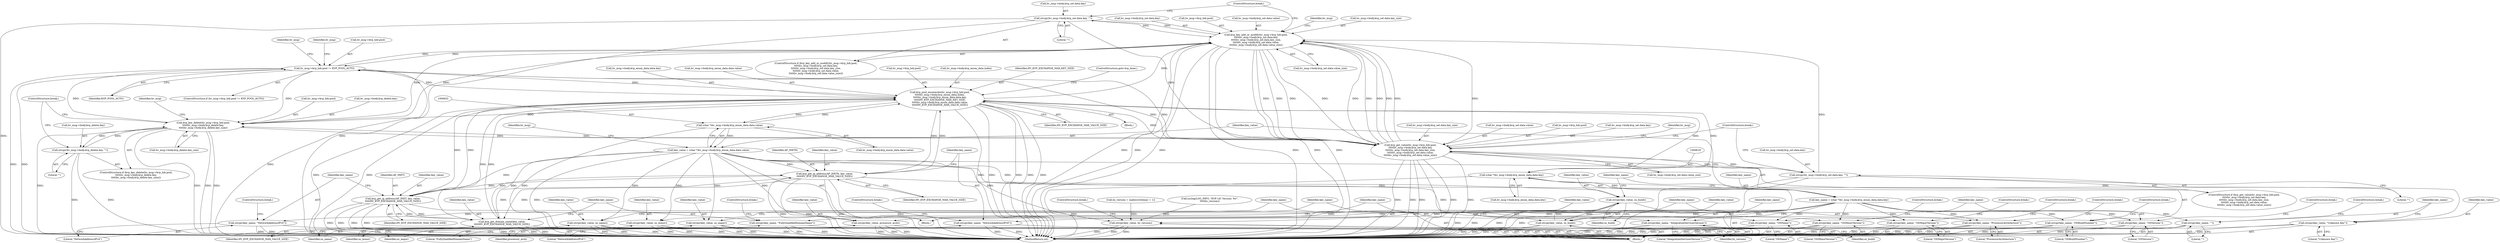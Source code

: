 digraph "0_linux_bcc2c9c3fff859e0eb019fe6fec26f9b8eba795c@API" {
"1000455" [label="(Call,strcpy(hv_msg->body.kvp_set.data.key, \"\"))"];
"1000413" [label="(Call,kvp_key_add_or_modify(hv_msg->kvp_hdr.pool,\n\t\t\t\t\thv_msg->body.kvp_set.data.key,\n\t\t\t\t\thv_msg->body.kvp_set.data.key_size,\n\t\t\t\t\thv_msg->body.kvp_set.data.value,\n\t\t\t\t\thv_msg->body.kvp_set.data.value_size))"];
"1000567" [label="(Call,hv_msg->kvp_hdr.pool != KVP_POOL_AUTO)"];
"1000525" [label="(Call,kvp_key_delete(hv_msg->kvp_hdr.pool,\n\t\t\t\t\thv_msg->body.kvp_delete.key,\n\t\t\t\t\thv_msg->body.kvp_delete.key_size))"];
"1000575" [label="(Call,kvp_pool_enumerate(hv_msg->kvp_hdr.pool,\n\t\t\t\t\thv_msg->body.kvp_enum_data.index,\n\t\t\t\t\thv_msg->body.kvp_enum_data.data.key,\n\t\t\t\t\tHV_KVP_EXCHANGE_MAX_KEY_SIZE,\n\t\t\t\t\thv_msg->body.kvp_enum_data.data.value,\n\t\t\t\t\tHV_KVP_EXCHANGE_MAX_VALUE_SIZE))"];
"1000618" [label="(Call,(char *)hv_msg->body.kvp_enum_data.data.key)"];
"1000631" [label="(Call,(char *)hv_msg->body.kvp_enum_data.data.value)"];
"1000677" [label="(Call,kvp_get_ip_address(AF_INET6, key_value,\n\t\t\t\t\tHV_KVP_EXCHANGE_MAX_VALUE_SIZE))"];
"1000629" [label="(Call,key_value = (char *)hv_msg->body.kvp_enum_data.data.value)"];
"1000668" [label="(Call,kvp_get_ip_address(AF_INET, key_value,\n\t\t\t\t\tHV_KVP_EXCHANGE_MAX_VALUE_SIZE))"];
"1000652" [label="(Call,kvp_get_domain_name(key_value,\n\t\t\t\t\tHV_KVP_EXCHANGE_MAX_VALUE_SIZE))"];
"1000469" [label="(Call,kvp_get_value(hv_msg->kvp_hdr.pool,\n\t\t\t\t\thv_msg->body.kvp_set.data.key,\n\t\t\t\t\thv_msg->body.kvp_set.data.key_size,\n\t\t\t\t\thv_msg->body.kvp_set.data.value,\n\t\t\t\t\thv_msg->body.kvp_set.data.value_size))"];
"1000511" [label="(Call,strcpy(hv_msg->body.kvp_set.data.key, \"\"))"];
"1000455" [label="(Call,strcpy(hv_msg->body.kvp_set.data.key, \"\"))"];
"1000545" [label="(Call,strcpy(hv_msg->body.kvp_delete.key, \"\"))"];
"1000616" [label="(Call,key_name = (char *)hv_msg->body.kvp_enum_data.data.key)"];
"1000655" [label="(Call,strcpy(key_name, \"FullyQualifiedDomainName\"))"];
"1000660" [label="(Call,strcpy(key_name, \"IntegrationServicesVersion\"))"];
"1000672" [label="(Call,strcpy(key_name, \"NetworkAddressIPv4\"))"];
"1000681" [label="(Call,strcpy(key_name, \"NetworkAddressIPv6\"))"];
"1000689" [label="(Call,strcpy(key_name, \"OSBuildNumber\"))"];
"1000697" [label="(Call,strcpy(key_name, \"OSName\"))"];
"1000705" [label="(Call,strcpy(key_name, \"OSMajorVersion\"))"];
"1000713" [label="(Call,strcpy(key_name, \"OSMinorVersion\"))"];
"1000721" [label="(Call,strcpy(key_name, \"OSVersion\"))"];
"1000729" [label="(Call,strcpy(key_name, \"ProcessorArchitecture\"))"];
"1000737" [label="(Call,strcpy(key_name, \"\"))"];
"1000663" [label="(Call,strcpy(key_value, lic_version))"];
"1000686" [label="(Call,strcpy(key_value, os_build))"];
"1000718" [label="(Call,strcpy(key_value, os_build))"];
"1000694" [label="(Call,strcpy(key_value, os_name))"];
"1000702" [label="(Call,strcpy(key_value, os_major))"];
"1000710" [label="(Call,strcpy(key_value, os_minor))"];
"1000726" [label="(Call,strcpy(key_value, processor_arch))"];
"1000734" [label="(Call,strcpy(key_value, \"Unknown Key\"))"];
"1000694" [label="(Call,strcpy(key_value, os_name))"];
"1000704" [label="(Identifier,os_major)"];
"1000660" [label="(Call,strcpy(key_name, \"IntegrationServicesVersion\"))"];
"1000718" [label="(Call,strcpy(key_value, os_build))"];
"1000705" [label="(Call,strcpy(key_name, \"OSMajorVersion\"))"];
"1000484" [label="(Call,hv_msg->body.kvp_set.data.key_size)"];
"1000581" [label="(Call,hv_msg->body.kvp_enum_data.index)"];
"1000631" [label="(Call,(char *)hv_msg->body.kvp_enum_data.data.value)"];
"1000670" [label="(Identifier,key_value)"];
"1000597" [label="(Identifier,HV_KVP_EXCHANGE_MAX_KEY_SIZE)"];
"1000466" [label="(ControlStructure,break;)"];
"1000538" [label="(Call,hv_msg->body.kvp_delete.key_size)"];
"1000524" [label="(ControlStructure,if (kvp_key_delete(hv_msg->kvp_hdr.pool,\n\t\t\t\t\thv_msg->body.kvp_delete.key,\n\t\t\t\t\thv_msg->body.kvp_delete.key_size)))"];
"1000646" [label="(Identifier,hv_msg)"];
"1000608" [label="(ControlStructure,goto kvp_done;)"];
"1000630" [label="(Identifier,key_value)"];
"1000729" [label="(Call,strcpy(key_name, \"ProcessorArchitecture\"))"];
"1000578" [label="(Identifier,hv_msg)"];
"1000739" [label="(Literal,\"\")"];
"1000738" [label="(Identifier,key_name)"];
"1000678" [label="(Identifier,AF_INET6)"];
"1000734" [label="(Call,strcpy(key_value, \"Unknown Key\"))"];
"1000522" [label="(ControlStructure,break;)"];
"1000588" [label="(Call,hv_msg->body.kvp_enum_data.data.key)"];
"1000469" [label="(Call,kvp_get_value(hv_msg->kvp_hdr.pool,\n\t\t\t\t\thv_msg->body.kvp_set.data.key,\n\t\t\t\t\thv_msg->body.kvp_set.data.key_size,\n\t\t\t\t\thv_msg->body.kvp_set.data.value,\n\t\t\t\t\thv_msg->body.kvp_set.data.value_size))"];
"1000607" [label="(Identifier,HV_KVP_EXCHANGE_MAX_VALUE_SIZE)"];
"1000575" [label="(Call,kvp_pool_enumerate(hv_msg->kvp_hdr.pool,\n\t\t\t\t\thv_msg->body.kvp_enum_data.index,\n\t\t\t\t\thv_msg->body.kvp_enum_data.data.key,\n\t\t\t\t\tHV_KVP_EXCHANGE_MAX_KEY_SIZE,\n\t\t\t\t\thv_msg->body.kvp_enum_data.data.value,\n\t\t\t\t\tHV_KVP_EXCHANGE_MAX_VALUE_SIZE))"];
"1000677" [label="(Call,kvp_get_ip_address(AF_INET6, key_value,\n\t\t\t\t\tHV_KVP_EXCHANGE_MAX_VALUE_SIZE))"];
"1000700" [label="(ControlStructure,break;)"];
"1000723" [label="(Literal,\"OSVersion\")"];
"1000697" [label="(Call,strcpy(key_name, \"OSName\"))"];
"1000656" [label="(Identifier,key_name)"];
"1000493" [label="(Call,hv_msg->body.kvp_set.data.value)"];
"1000674" [label="(Literal,\"NetworkAddressIPv4\")"];
"1000652" [label="(Call,kvp_get_domain_name(key_value,\n\t\t\t\t\tHV_KVP_EXCHANGE_MAX_VALUE_SIZE))"];
"1000664" [label="(Identifier,key_value)"];
"1000657" [label="(Literal,\"FullyQualifiedDomainName\")"];
"1000567" [label="(Call,hv_msg->kvp_hdr.pool != KVP_POOL_AUTO)"];
"1000460" [label="(Identifier,hv_msg)"];
"1000732" [label="(ControlStructure,break;)"];
"1000388" [label="(Call,lic_version = malloc(strlen(p) + 1))"];
"1000663" [label="(Call,strcpy(key_value, lic_version))"];
"1000633" [label="(Call,hv_msg->body.kvp_enum_data.data.value)"];
"1000675" [label="(ControlStructure,break;)"];
"1000690" [label="(Identifier,key_name)"];
"1000691" [label="(Literal,\"OSBuildNumber\")"];
"1000661" [label="(Identifier,key_name)"];
"1000658" [label="(ControlStructure,break;)"];
"1000731" [label="(Literal,\"ProcessorArchitecture\")"];
"1000699" [label="(Literal,\"OSName\")"];
"1000784" [label="(MethodReturn,int)"];
"1000721" [label="(Call,strcpy(key_name, \"OSVersion\"))"];
"1000713" [label="(Call,strcpy(key_name, \"OSMinorVersion\"))"];
"1000720" [label="(Identifier,os_build)"];
"1000696" [label="(Identifier,os_name)"];
"1000545" [label="(Call,strcpy(hv_msg->body.kvp_delete.key, \"\"))"];
"1000681" [label="(Call,strcpy(key_name, \"NetworkAddressIPv6\"))"];
"1000554" [label="(ControlStructure,break;)"];
"1000288" [label="(Block,)"];
"1000662" [label="(Literal,\"IntegrationServicesVersion\")"];
"1000401" [label="(Call,syslog(LOG_INFO, \"KVP LIC Version: %s\",\n\t\t\t\t\tlic_version))"];
"1000568" [label="(Call,hv_msg->kvp_hdr.pool)"];
"1000728" [label="(Identifier,processor_arch)"];
"1000689" [label="(Call,strcpy(key_name, \"OSBuildNumber\"))"];
"1000703" [label="(Identifier,key_value)"];
"1000671" [label="(Identifier,HV_KVP_EXCHANGE_MAX_VALUE_SIZE)"];
"1000549" [label="(Identifier,hv_msg)"];
"1000428" [label="(Call,hv_msg->body.kvp_set.data.key_size)"];
"1000715" [label="(Literal,\"OSMinorVersion\")"];
"1000727" [label="(Identifier,key_value)"];
"1000673" [label="(Identifier,key_name)"];
"1000465" [label="(Literal,\"\")"];
"1000714" [label="(Identifier,key_name)"];
"1000737" [label="(Call,strcpy(key_name, \"\"))"];
"1000726" [label="(Call,strcpy(key_value, processor_arch))"];
"1000686" [label="(Call,strcpy(key_value, os_build))"];
"1000665" [label="(Identifier,lic_version)"];
"1000682" [label="(Identifier,key_name)"];
"1000684" [label="(ControlStructure,break;)"];
"1000688" [label="(Identifier,os_build)"];
"1000687" [label="(Identifier,key_value)"];
"1000669" [label="(Identifier,AF_INET)"];
"1000512" [label="(Call,hv_msg->body.kvp_set.data.key)"];
"1000698" [label="(Identifier,key_name)"];
"1000526" [label="(Call,hv_msg->kvp_hdr.pool)"];
"1000468" [label="(ControlStructure,if (kvp_get_value(hv_msg->kvp_hdr.pool,\n\t\t\t\t\thv_msg->body.kvp_set.data.key,\n\t\t\t\t\thv_msg->body.kvp_set.data.key_size,\n\t\t\t\t\thv_msg->body.kvp_set.data.value,\n\t\t\t\t\thv_msg->body.kvp_set.data.value_size)))"];
"1000719" [label="(Identifier,key_value)"];
"1000598" [label="(Call,hv_msg->body.kvp_enum_data.data.value)"];
"1000683" [label="(Literal,\"NetworkAddressIPv6\")"];
"1000707" [label="(Literal,\"OSMajorVersion\")"];
"1000702" [label="(Call,strcpy(key_value, os_major))"];
"1000412" [label="(ControlStructure,if (kvp_key_add_or_modify(hv_msg->kvp_hdr.pool,\n\t\t\t\t\thv_msg->body.kvp_set.data.key,\n\t\t\t\t\thv_msg->body.kvp_set.data.key_size,\n\t\t\t\t\thv_msg->body.kvp_set.data.value,\n\t\t\t\t\thv_msg->body.kvp_set.data.value_size)))"];
"1000692" [label="(ControlStructure,break;)"];
"1000419" [label="(Call,hv_msg->body.kvp_set.data.key)"];
"1000629" [label="(Call,key_value = (char *)hv_msg->body.kvp_enum_data.data.value)"];
"1000616" [label="(Call,key_name = (char *)hv_msg->body.kvp_enum_data.data.key)"];
"1000618" [label="(Call,(char *)hv_msg->body.kvp_enum_data.data.key)"];
"1000576" [label="(Call,hv_msg->kvp_hdr.pool)"];
"1000710" [label="(Call,strcpy(key_value, os_minor))"];
"1000735" [label="(Identifier,key_value)"];
"1000414" [label="(Call,hv_msg->kvp_hdr.pool)"];
"1000446" [label="(Call,hv_msg->body.kvp_set.data.value_size)"];
"1000525" [label="(Call,kvp_key_delete(hv_msg->kvp_hdr.pool,\n\t\t\t\t\thv_msg->body.kvp_delete.key,\n\t\t\t\t\thv_msg->body.kvp_delete.key_size))"];
"1000617" [label="(Identifier,key_name)"];
"1000736" [label="(Literal,\"Unknown Key\")"];
"1000470" [label="(Call,hv_msg->kvp_hdr.pool)"];
"1000456" [label="(Call,hv_msg->body.kvp_set.data.key)"];
"1000475" [label="(Call,hv_msg->body.kvp_set.data.key)"];
"1000740" [label="(ControlStructure,break;)"];
"1000654" [label="(Identifier,HV_KVP_EXCHANGE_MAX_VALUE_SIZE)"];
"1000610" [label="(Identifier,hv_msg)"];
"1000672" [label="(Call,strcpy(key_name, \"NetworkAddressIPv4\"))"];
"1000650" [label="(Block,)"];
"1000708" [label="(ControlStructure,break;)"];
"1000553" [label="(Literal,\"\")"];
"1000502" [label="(Call,hv_msg->body.kvp_set.data.value_size)"];
"1000711" [label="(Identifier,key_value)"];
"1000573" [label="(Identifier,KVP_POOL_AUTO)"];
"1000680" [label="(Identifier,HV_KVP_EXCHANGE_MAX_VALUE_SIZE)"];
"1000724" [label="(ControlStructure,break;)"];
"1000668" [label="(Call,kvp_get_ip_address(AF_INET, key_value,\n\t\t\t\t\tHV_KVP_EXCHANGE_MAX_VALUE_SIZE))"];
"1000516" [label="(Identifier,hv_msg)"];
"1000455" [label="(Call,strcpy(hv_msg->body.kvp_set.data.key, \"\"))"];
"1000531" [label="(Call,hv_msg->body.kvp_delete.key)"];
"1000546" [label="(Call,hv_msg->body.kvp_delete.key)"];
"1000695" [label="(Identifier,key_value)"];
"1000437" [label="(Call,hv_msg->body.kvp_set.data.value)"];
"1000706" [label="(Identifier,key_name)"];
"1000730" [label="(Identifier,key_name)"];
"1000511" [label="(Call,strcpy(hv_msg->body.kvp_set.data.key, \"\"))"];
"1000712" [label="(Identifier,os_minor)"];
"1000566" [label="(ControlStructure,if (hv_msg->kvp_hdr.pool != KVP_POOL_AUTO))"];
"1000653" [label="(Identifier,key_value)"];
"1000413" [label="(Call,kvp_key_add_or_modify(hv_msg->kvp_hdr.pool,\n\t\t\t\t\thv_msg->body.kvp_set.data.key,\n\t\t\t\t\thv_msg->body.kvp_set.data.key_size,\n\t\t\t\t\thv_msg->body.kvp_set.data.value,\n\t\t\t\t\thv_msg->body.kvp_set.data.value_size))"];
"1000620" [label="(Call,hv_msg->body.kvp_enum_data.data.key)"];
"1000574" [label="(Block,)"];
"1000521" [label="(Literal,\"\")"];
"1000655" [label="(Call,strcpy(key_name, \"FullyQualifiedDomainName\"))"];
"1000722" [label="(Identifier,key_name)"];
"1000666" [label="(ControlStructure,break;)"];
"1000716" [label="(ControlStructure,break;)"];
"1000679" [label="(Identifier,key_value)"];
"1000455" -> "1000412"  [label="AST: "];
"1000455" -> "1000465"  [label="CFG: "];
"1000456" -> "1000455"  [label="AST: "];
"1000465" -> "1000455"  [label="AST: "];
"1000466" -> "1000455"  [label="CFG: "];
"1000455" -> "1000784"  [label="DDG: "];
"1000455" -> "1000784"  [label="DDG: "];
"1000455" -> "1000413"  [label="DDG: "];
"1000413" -> "1000455"  [label="DDG: "];
"1000455" -> "1000469"  [label="DDG: "];
"1000413" -> "1000412"  [label="AST: "];
"1000413" -> "1000446"  [label="CFG: "];
"1000414" -> "1000413"  [label="AST: "];
"1000419" -> "1000413"  [label="AST: "];
"1000428" -> "1000413"  [label="AST: "];
"1000437" -> "1000413"  [label="AST: "];
"1000446" -> "1000413"  [label="AST: "];
"1000460" -> "1000413"  [label="CFG: "];
"1000466" -> "1000413"  [label="CFG: "];
"1000413" -> "1000784"  [label="DDG: "];
"1000413" -> "1000784"  [label="DDG: "];
"1000413" -> "1000784"  [label="DDG: "];
"1000413" -> "1000784"  [label="DDG: "];
"1000413" -> "1000784"  [label="DDG: "];
"1000413" -> "1000784"  [label="DDG: "];
"1000567" -> "1000413"  [label="DDG: "];
"1000525" -> "1000413"  [label="DDG: "];
"1000575" -> "1000413"  [label="DDG: "];
"1000469" -> "1000413"  [label="DDG: "];
"1000469" -> "1000413"  [label="DDG: "];
"1000469" -> "1000413"  [label="DDG: "];
"1000469" -> "1000413"  [label="DDG: "];
"1000469" -> "1000413"  [label="DDG: "];
"1000511" -> "1000413"  [label="DDG: "];
"1000413" -> "1000469"  [label="DDG: "];
"1000413" -> "1000469"  [label="DDG: "];
"1000413" -> "1000469"  [label="DDG: "];
"1000413" -> "1000469"  [label="DDG: "];
"1000413" -> "1000469"  [label="DDG: "];
"1000413" -> "1000525"  [label="DDG: "];
"1000413" -> "1000567"  [label="DDG: "];
"1000567" -> "1000566"  [label="AST: "];
"1000567" -> "1000573"  [label="CFG: "];
"1000568" -> "1000567"  [label="AST: "];
"1000573" -> "1000567"  [label="AST: "];
"1000578" -> "1000567"  [label="CFG: "];
"1000610" -> "1000567"  [label="CFG: "];
"1000567" -> "1000784"  [label="DDG: "];
"1000567" -> "1000784"  [label="DDG: "];
"1000567" -> "1000784"  [label="DDG: "];
"1000567" -> "1000469"  [label="DDG: "];
"1000567" -> "1000525"  [label="DDG: "];
"1000525" -> "1000567"  [label="DDG: "];
"1000575" -> "1000567"  [label="DDG: "];
"1000469" -> "1000567"  [label="DDG: "];
"1000567" -> "1000575"  [label="DDG: "];
"1000525" -> "1000524"  [label="AST: "];
"1000525" -> "1000538"  [label="CFG: "];
"1000526" -> "1000525"  [label="AST: "];
"1000531" -> "1000525"  [label="AST: "];
"1000538" -> "1000525"  [label="AST: "];
"1000549" -> "1000525"  [label="CFG: "];
"1000554" -> "1000525"  [label="CFG: "];
"1000525" -> "1000784"  [label="DDG: "];
"1000525" -> "1000784"  [label="DDG: "];
"1000525" -> "1000784"  [label="DDG: "];
"1000525" -> "1000784"  [label="DDG: "];
"1000525" -> "1000469"  [label="DDG: "];
"1000575" -> "1000525"  [label="DDG: "];
"1000469" -> "1000525"  [label="DDG: "];
"1000545" -> "1000525"  [label="DDG: "];
"1000525" -> "1000545"  [label="DDG: "];
"1000575" -> "1000574"  [label="AST: "];
"1000575" -> "1000607"  [label="CFG: "];
"1000576" -> "1000575"  [label="AST: "];
"1000581" -> "1000575"  [label="AST: "];
"1000588" -> "1000575"  [label="AST: "];
"1000597" -> "1000575"  [label="AST: "];
"1000598" -> "1000575"  [label="AST: "];
"1000607" -> "1000575"  [label="AST: "];
"1000608" -> "1000575"  [label="CFG: "];
"1000575" -> "1000784"  [label="DDG: "];
"1000575" -> "1000784"  [label="DDG: "];
"1000575" -> "1000784"  [label="DDG: "];
"1000575" -> "1000784"  [label="DDG: "];
"1000575" -> "1000784"  [label="DDG: "];
"1000575" -> "1000784"  [label="DDG: "];
"1000575" -> "1000784"  [label="DDG: "];
"1000575" -> "1000469"  [label="DDG: "];
"1000618" -> "1000575"  [label="DDG: "];
"1000631" -> "1000575"  [label="DDG: "];
"1000677" -> "1000575"  [label="DDG: "];
"1000668" -> "1000575"  [label="DDG: "];
"1000652" -> "1000575"  [label="DDG: "];
"1000575" -> "1000618"  [label="DDG: "];
"1000575" -> "1000631"  [label="DDG: "];
"1000575" -> "1000652"  [label="DDG: "];
"1000575" -> "1000668"  [label="DDG: "];
"1000575" -> "1000677"  [label="DDG: "];
"1000618" -> "1000616"  [label="AST: "];
"1000618" -> "1000620"  [label="CFG: "];
"1000619" -> "1000618"  [label="AST: "];
"1000620" -> "1000618"  [label="AST: "];
"1000616" -> "1000618"  [label="CFG: "];
"1000618" -> "1000784"  [label="DDG: "];
"1000618" -> "1000616"  [label="DDG: "];
"1000631" -> "1000629"  [label="AST: "];
"1000631" -> "1000633"  [label="CFG: "];
"1000632" -> "1000631"  [label="AST: "];
"1000633" -> "1000631"  [label="AST: "];
"1000629" -> "1000631"  [label="CFG: "];
"1000631" -> "1000784"  [label="DDG: "];
"1000631" -> "1000629"  [label="DDG: "];
"1000677" -> "1000650"  [label="AST: "];
"1000677" -> "1000680"  [label="CFG: "];
"1000678" -> "1000677"  [label="AST: "];
"1000679" -> "1000677"  [label="AST: "];
"1000680" -> "1000677"  [label="AST: "];
"1000682" -> "1000677"  [label="CFG: "];
"1000677" -> "1000784"  [label="DDG: "];
"1000677" -> "1000784"  [label="DDG: "];
"1000677" -> "1000784"  [label="DDG: "];
"1000677" -> "1000784"  [label="DDG: "];
"1000677" -> "1000652"  [label="DDG: "];
"1000677" -> "1000668"  [label="DDG: "];
"1000629" -> "1000677"  [label="DDG: "];
"1000668" -> "1000677"  [label="DDG: "];
"1000652" -> "1000677"  [label="DDG: "];
"1000629" -> "1000288"  [label="AST: "];
"1000630" -> "1000629"  [label="AST: "];
"1000646" -> "1000629"  [label="CFG: "];
"1000629" -> "1000784"  [label="DDG: "];
"1000629" -> "1000652"  [label="DDG: "];
"1000629" -> "1000663"  [label="DDG: "];
"1000629" -> "1000668"  [label="DDG: "];
"1000629" -> "1000686"  [label="DDG: "];
"1000629" -> "1000694"  [label="DDG: "];
"1000629" -> "1000702"  [label="DDG: "];
"1000629" -> "1000710"  [label="DDG: "];
"1000629" -> "1000718"  [label="DDG: "];
"1000629" -> "1000726"  [label="DDG: "];
"1000629" -> "1000734"  [label="DDG: "];
"1000668" -> "1000650"  [label="AST: "];
"1000668" -> "1000671"  [label="CFG: "];
"1000669" -> "1000668"  [label="AST: "];
"1000670" -> "1000668"  [label="AST: "];
"1000671" -> "1000668"  [label="AST: "];
"1000673" -> "1000668"  [label="CFG: "];
"1000668" -> "1000784"  [label="DDG: "];
"1000668" -> "1000784"  [label="DDG: "];
"1000668" -> "1000784"  [label="DDG: "];
"1000668" -> "1000784"  [label="DDG: "];
"1000668" -> "1000652"  [label="DDG: "];
"1000652" -> "1000668"  [label="DDG: "];
"1000652" -> "1000650"  [label="AST: "];
"1000652" -> "1000654"  [label="CFG: "];
"1000653" -> "1000652"  [label="AST: "];
"1000654" -> "1000652"  [label="AST: "];
"1000656" -> "1000652"  [label="CFG: "];
"1000652" -> "1000784"  [label="DDG: "];
"1000652" -> "1000784"  [label="DDG: "];
"1000652" -> "1000784"  [label="DDG: "];
"1000469" -> "1000468"  [label="AST: "];
"1000469" -> "1000502"  [label="CFG: "];
"1000470" -> "1000469"  [label="AST: "];
"1000475" -> "1000469"  [label="AST: "];
"1000484" -> "1000469"  [label="AST: "];
"1000493" -> "1000469"  [label="AST: "];
"1000502" -> "1000469"  [label="AST: "];
"1000516" -> "1000469"  [label="CFG: "];
"1000522" -> "1000469"  [label="CFG: "];
"1000469" -> "1000784"  [label="DDG: "];
"1000469" -> "1000784"  [label="DDG: "];
"1000469" -> "1000784"  [label="DDG: "];
"1000469" -> "1000784"  [label="DDG: "];
"1000469" -> "1000784"  [label="DDG: "];
"1000469" -> "1000784"  [label="DDG: "];
"1000511" -> "1000469"  [label="DDG: "];
"1000469" -> "1000511"  [label="DDG: "];
"1000511" -> "1000468"  [label="AST: "];
"1000511" -> "1000521"  [label="CFG: "];
"1000512" -> "1000511"  [label="AST: "];
"1000521" -> "1000511"  [label="AST: "];
"1000522" -> "1000511"  [label="CFG: "];
"1000511" -> "1000784"  [label="DDG: "];
"1000511" -> "1000784"  [label="DDG: "];
"1000545" -> "1000524"  [label="AST: "];
"1000545" -> "1000553"  [label="CFG: "];
"1000546" -> "1000545"  [label="AST: "];
"1000553" -> "1000545"  [label="AST: "];
"1000554" -> "1000545"  [label="CFG: "];
"1000545" -> "1000784"  [label="DDG: "];
"1000545" -> "1000784"  [label="DDG: "];
"1000616" -> "1000288"  [label="AST: "];
"1000617" -> "1000616"  [label="AST: "];
"1000630" -> "1000616"  [label="CFG: "];
"1000616" -> "1000784"  [label="DDG: "];
"1000616" -> "1000655"  [label="DDG: "];
"1000616" -> "1000660"  [label="DDG: "];
"1000616" -> "1000672"  [label="DDG: "];
"1000616" -> "1000681"  [label="DDG: "];
"1000616" -> "1000689"  [label="DDG: "];
"1000616" -> "1000697"  [label="DDG: "];
"1000616" -> "1000705"  [label="DDG: "];
"1000616" -> "1000713"  [label="DDG: "];
"1000616" -> "1000721"  [label="DDG: "];
"1000616" -> "1000729"  [label="DDG: "];
"1000616" -> "1000737"  [label="DDG: "];
"1000655" -> "1000650"  [label="AST: "];
"1000655" -> "1000657"  [label="CFG: "];
"1000656" -> "1000655"  [label="AST: "];
"1000657" -> "1000655"  [label="AST: "];
"1000658" -> "1000655"  [label="CFG: "];
"1000655" -> "1000784"  [label="DDG: "];
"1000655" -> "1000784"  [label="DDG: "];
"1000660" -> "1000650"  [label="AST: "];
"1000660" -> "1000662"  [label="CFG: "];
"1000661" -> "1000660"  [label="AST: "];
"1000662" -> "1000660"  [label="AST: "];
"1000664" -> "1000660"  [label="CFG: "];
"1000660" -> "1000784"  [label="DDG: "];
"1000660" -> "1000784"  [label="DDG: "];
"1000672" -> "1000650"  [label="AST: "];
"1000672" -> "1000674"  [label="CFG: "];
"1000673" -> "1000672"  [label="AST: "];
"1000674" -> "1000672"  [label="AST: "];
"1000675" -> "1000672"  [label="CFG: "];
"1000672" -> "1000784"  [label="DDG: "];
"1000672" -> "1000784"  [label="DDG: "];
"1000681" -> "1000650"  [label="AST: "];
"1000681" -> "1000683"  [label="CFG: "];
"1000682" -> "1000681"  [label="AST: "];
"1000683" -> "1000681"  [label="AST: "];
"1000684" -> "1000681"  [label="CFG: "];
"1000681" -> "1000784"  [label="DDG: "];
"1000681" -> "1000784"  [label="DDG: "];
"1000689" -> "1000650"  [label="AST: "];
"1000689" -> "1000691"  [label="CFG: "];
"1000690" -> "1000689"  [label="AST: "];
"1000691" -> "1000689"  [label="AST: "];
"1000692" -> "1000689"  [label="CFG: "];
"1000689" -> "1000784"  [label="DDG: "];
"1000689" -> "1000784"  [label="DDG: "];
"1000697" -> "1000650"  [label="AST: "];
"1000697" -> "1000699"  [label="CFG: "];
"1000698" -> "1000697"  [label="AST: "];
"1000699" -> "1000697"  [label="AST: "];
"1000700" -> "1000697"  [label="CFG: "];
"1000697" -> "1000784"  [label="DDG: "];
"1000697" -> "1000784"  [label="DDG: "];
"1000705" -> "1000650"  [label="AST: "];
"1000705" -> "1000707"  [label="CFG: "];
"1000706" -> "1000705"  [label="AST: "];
"1000707" -> "1000705"  [label="AST: "];
"1000708" -> "1000705"  [label="CFG: "];
"1000705" -> "1000784"  [label="DDG: "];
"1000705" -> "1000784"  [label="DDG: "];
"1000713" -> "1000650"  [label="AST: "];
"1000713" -> "1000715"  [label="CFG: "];
"1000714" -> "1000713"  [label="AST: "];
"1000715" -> "1000713"  [label="AST: "];
"1000716" -> "1000713"  [label="CFG: "];
"1000713" -> "1000784"  [label="DDG: "];
"1000713" -> "1000784"  [label="DDG: "];
"1000721" -> "1000650"  [label="AST: "];
"1000721" -> "1000723"  [label="CFG: "];
"1000722" -> "1000721"  [label="AST: "];
"1000723" -> "1000721"  [label="AST: "];
"1000724" -> "1000721"  [label="CFG: "];
"1000721" -> "1000784"  [label="DDG: "];
"1000721" -> "1000784"  [label="DDG: "];
"1000729" -> "1000650"  [label="AST: "];
"1000729" -> "1000731"  [label="CFG: "];
"1000730" -> "1000729"  [label="AST: "];
"1000731" -> "1000729"  [label="AST: "];
"1000732" -> "1000729"  [label="CFG: "];
"1000729" -> "1000784"  [label="DDG: "];
"1000729" -> "1000784"  [label="DDG: "];
"1000737" -> "1000650"  [label="AST: "];
"1000737" -> "1000739"  [label="CFG: "];
"1000738" -> "1000737"  [label="AST: "];
"1000739" -> "1000737"  [label="AST: "];
"1000740" -> "1000737"  [label="CFG: "];
"1000737" -> "1000784"  [label="DDG: "];
"1000737" -> "1000784"  [label="DDG: "];
"1000663" -> "1000650"  [label="AST: "];
"1000663" -> "1000665"  [label="CFG: "];
"1000664" -> "1000663"  [label="AST: "];
"1000665" -> "1000663"  [label="AST: "];
"1000666" -> "1000663"  [label="CFG: "];
"1000663" -> "1000784"  [label="DDG: "];
"1000663" -> "1000784"  [label="DDG: "];
"1000663" -> "1000784"  [label="DDG: "];
"1000388" -> "1000663"  [label="DDG: "];
"1000401" -> "1000663"  [label="DDG: "];
"1000686" -> "1000650"  [label="AST: "];
"1000686" -> "1000688"  [label="CFG: "];
"1000687" -> "1000686"  [label="AST: "];
"1000688" -> "1000686"  [label="AST: "];
"1000690" -> "1000686"  [label="CFG: "];
"1000686" -> "1000784"  [label="DDG: "];
"1000686" -> "1000784"  [label="DDG: "];
"1000686" -> "1000784"  [label="DDG: "];
"1000718" -> "1000686"  [label="DDG: "];
"1000686" -> "1000718"  [label="DDG: "];
"1000718" -> "1000650"  [label="AST: "];
"1000718" -> "1000720"  [label="CFG: "];
"1000719" -> "1000718"  [label="AST: "];
"1000720" -> "1000718"  [label="AST: "];
"1000722" -> "1000718"  [label="CFG: "];
"1000718" -> "1000784"  [label="DDG: "];
"1000718" -> "1000784"  [label="DDG: "];
"1000718" -> "1000784"  [label="DDG: "];
"1000694" -> "1000650"  [label="AST: "];
"1000694" -> "1000696"  [label="CFG: "];
"1000695" -> "1000694"  [label="AST: "];
"1000696" -> "1000694"  [label="AST: "];
"1000698" -> "1000694"  [label="CFG: "];
"1000694" -> "1000784"  [label="DDG: "];
"1000694" -> "1000784"  [label="DDG: "];
"1000694" -> "1000784"  [label="DDG: "];
"1000702" -> "1000650"  [label="AST: "];
"1000702" -> "1000704"  [label="CFG: "];
"1000703" -> "1000702"  [label="AST: "];
"1000704" -> "1000702"  [label="AST: "];
"1000706" -> "1000702"  [label="CFG: "];
"1000702" -> "1000784"  [label="DDG: "];
"1000702" -> "1000784"  [label="DDG: "];
"1000702" -> "1000784"  [label="DDG: "];
"1000710" -> "1000650"  [label="AST: "];
"1000710" -> "1000712"  [label="CFG: "];
"1000711" -> "1000710"  [label="AST: "];
"1000712" -> "1000710"  [label="AST: "];
"1000714" -> "1000710"  [label="CFG: "];
"1000710" -> "1000784"  [label="DDG: "];
"1000710" -> "1000784"  [label="DDG: "];
"1000710" -> "1000784"  [label="DDG: "];
"1000726" -> "1000650"  [label="AST: "];
"1000726" -> "1000728"  [label="CFG: "];
"1000727" -> "1000726"  [label="AST: "];
"1000728" -> "1000726"  [label="AST: "];
"1000730" -> "1000726"  [label="CFG: "];
"1000726" -> "1000784"  [label="DDG: "];
"1000726" -> "1000784"  [label="DDG: "];
"1000726" -> "1000784"  [label="DDG: "];
"1000734" -> "1000650"  [label="AST: "];
"1000734" -> "1000736"  [label="CFG: "];
"1000735" -> "1000734"  [label="AST: "];
"1000736" -> "1000734"  [label="AST: "];
"1000738" -> "1000734"  [label="CFG: "];
"1000734" -> "1000784"  [label="DDG: "];
"1000734" -> "1000784"  [label="DDG: "];
}
